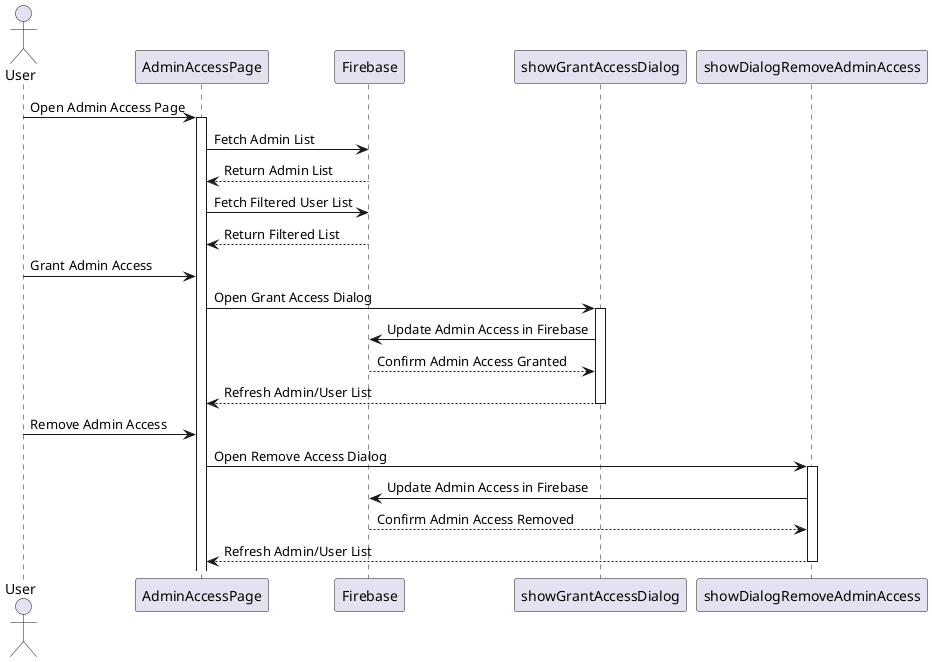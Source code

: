 @startuml
actor User

User -> AdminAccessPage : Open Admin Access Page
activate AdminAccessPage

AdminAccessPage -> Firebase : Fetch Admin List
Firebase --> AdminAccessPage : Return Admin List

AdminAccessPage -> Firebase : Fetch Filtered User List
Firebase --> AdminAccessPage : Return Filtered List

User -> AdminAccessPage : Grant Admin Access
AdminAccessPage -> showGrantAccessDialog : Open Grant Access Dialog
activate showGrantAccessDialog

showGrantAccessDialog -> Firebase : Update Admin Access in Firebase
Firebase --> showGrantAccessDialog : Confirm Admin Access Granted
showGrantAccessDialog --> AdminAccessPage : Refresh Admin/User List
deactivate showGrantAccessDialog

User -> AdminAccessPage : Remove Admin Access
AdminAccessPage -> showDialogRemoveAdminAccess : Open Remove Access Dialog
activate showDialogRemoveAdminAccess

showDialogRemoveAdminAccess -> Firebase : Update Admin Access in Firebase
Firebase --> showDialogRemoveAdminAccess : Confirm Admin Access Removed
showDialogRemoveAdminAccess --> AdminAccessPage : Refresh Admin/User List
deactivate showDialogRemoveAdminAccess

@enduml
